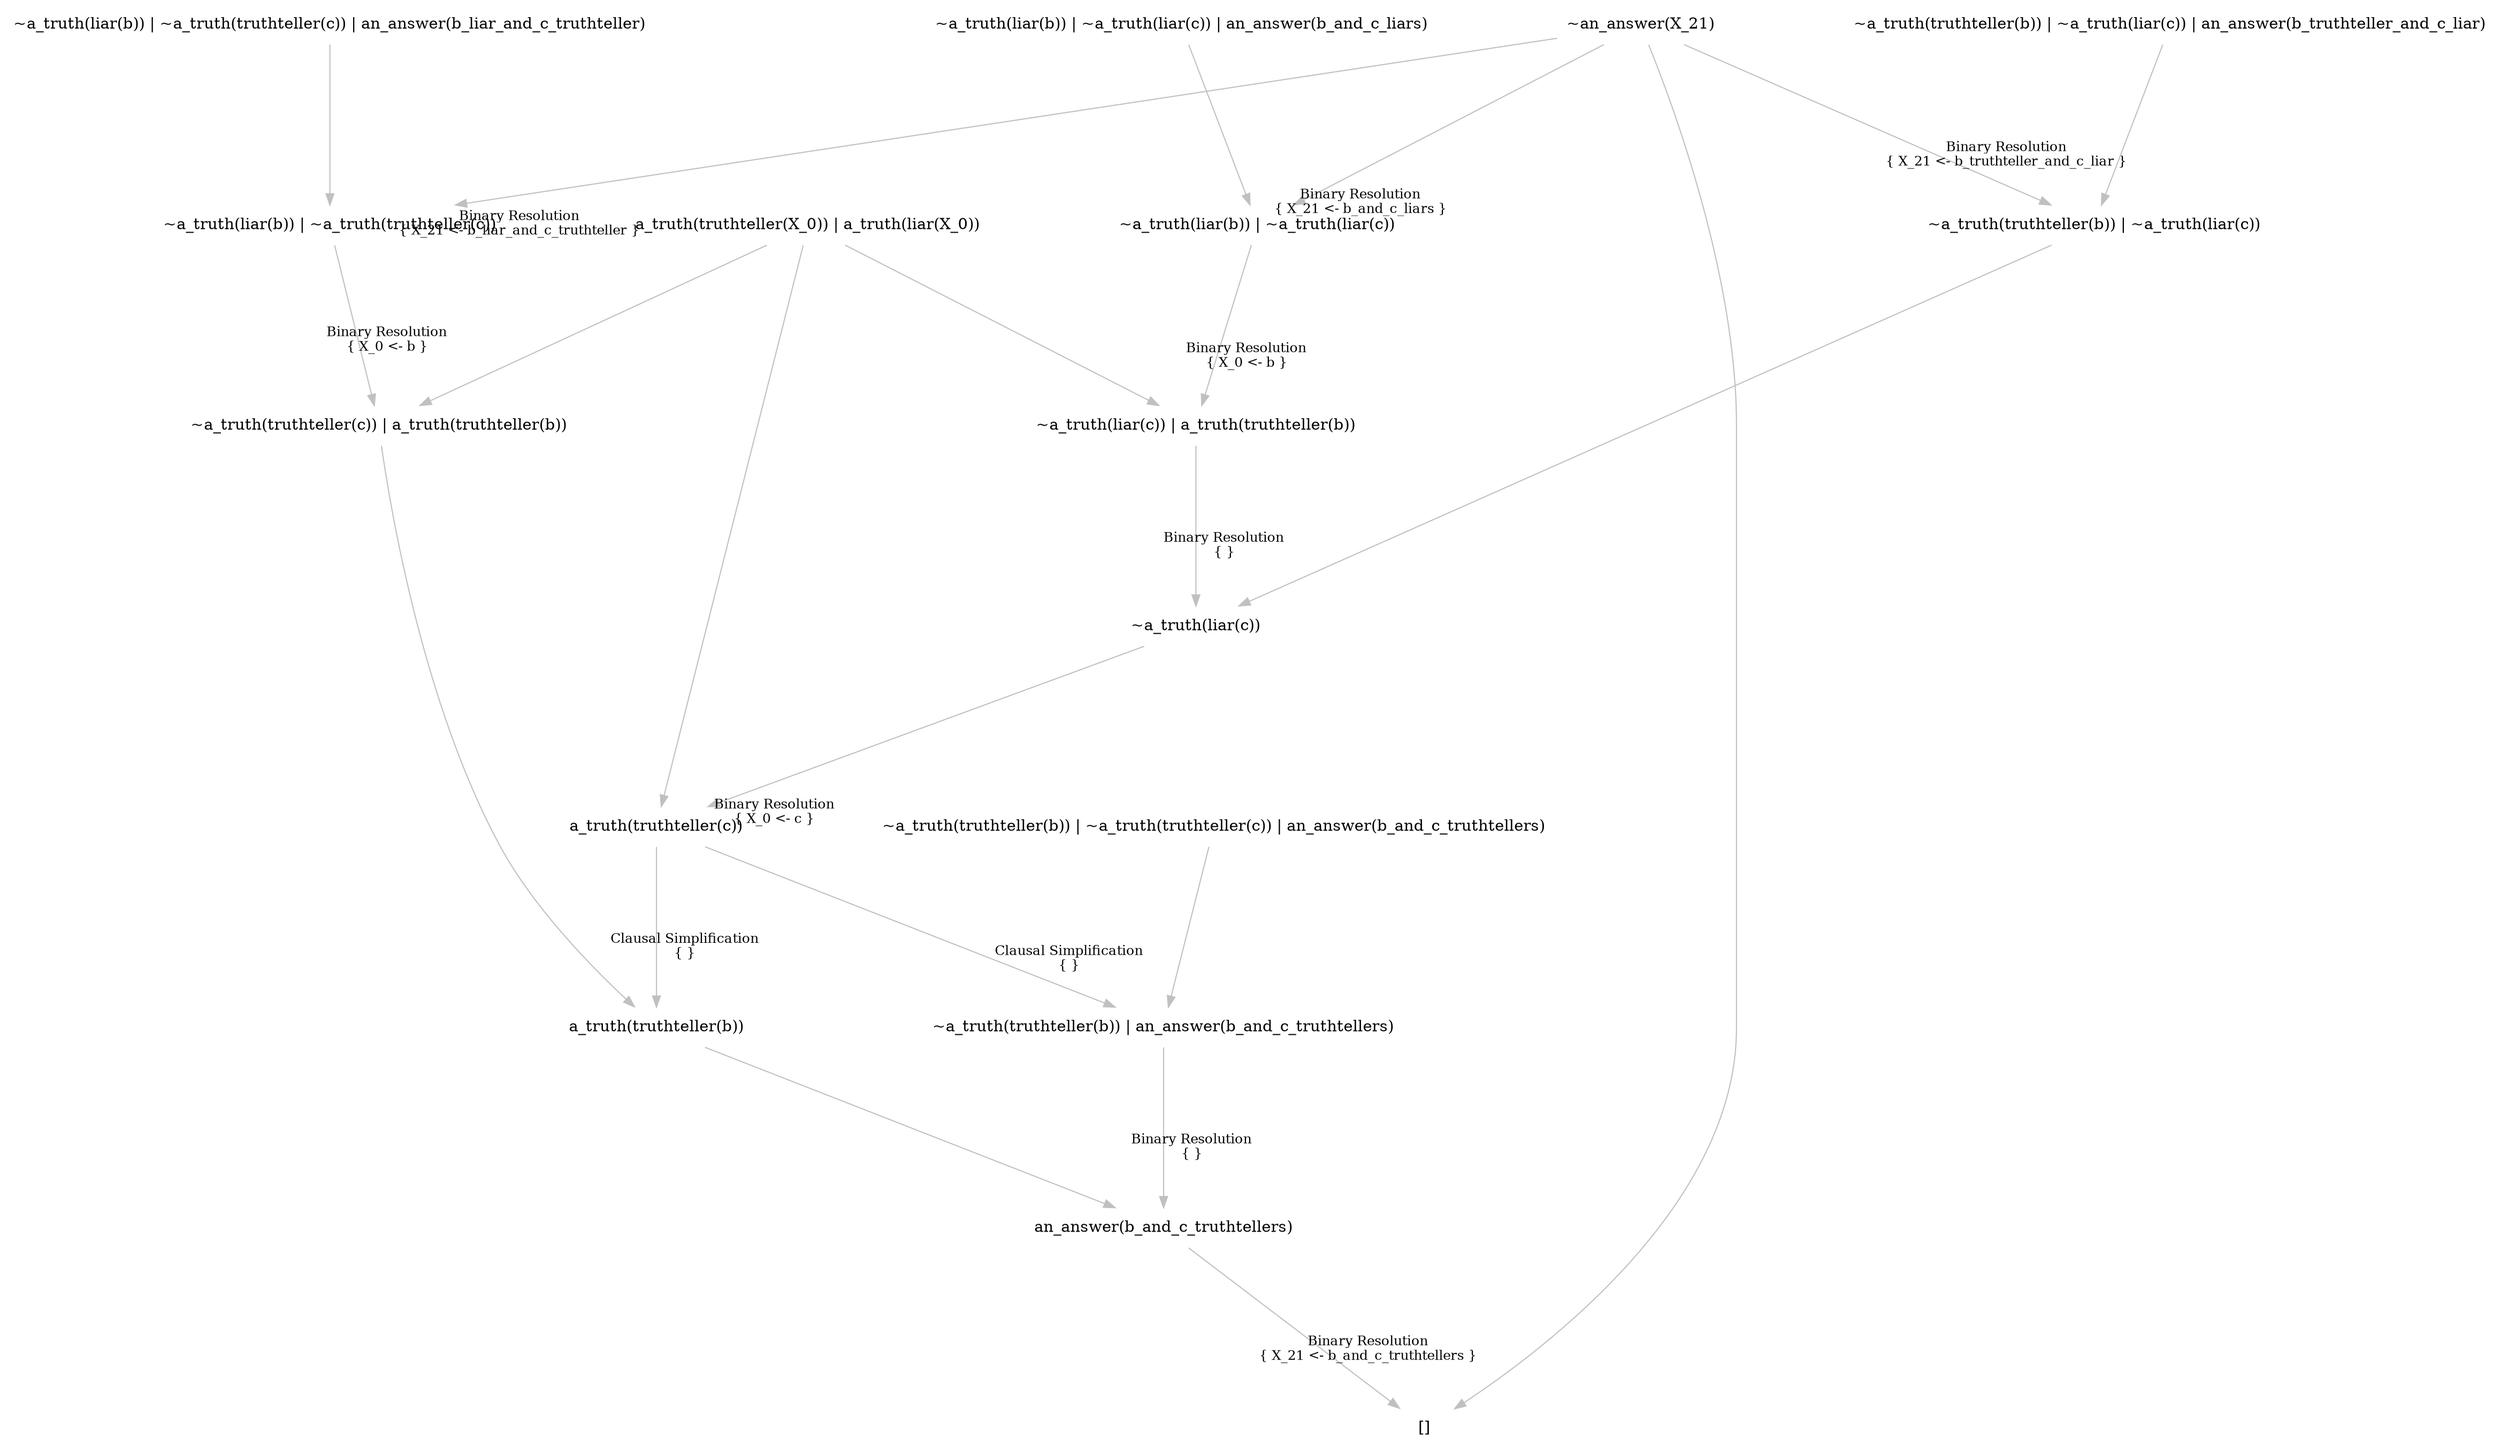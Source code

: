 digraph {
	nodesep="1.5"; ranksep=2;
	node [shape=plaintext];
	edge [color=gray];
	"an_answer(b_and_c_truthtellers)" -> "[]" [labelfontcolor=black,labelfontsize="12",headlabel="Binary Resolution\n{ X_21 <- b_and_c_truthtellers }",labeldistance="6"];
	"~a_truth(truthteller(b)) | an_answer(b_and_c_truthtellers)" -> "an_answer(b_and_c_truthtellers)" [labelfontcolor=black,labelfontsize="12",headlabel="Binary Resolution\n{ }",labeldistance="6"];
	"a_truth(truthteller(c))" -> "~a_truth(truthteller(b)) | an_answer(b_and_c_truthtellers)" [labelfontcolor=black,labelfontsize="12",headlabel="Clausal Simplification\n{ }",labeldistance="6"];
	"~a_truth(liar(c))" -> "a_truth(truthteller(c))" [labelfontcolor=black,labelfontsize="12",headlabel="Binary Resolution\n{ X_0 <- c }",labeldistance="6"];
	"~a_truth(liar(c)) | a_truth(truthteller(b))" -> "~a_truth(liar(c))" [labelfontcolor=black,labelfontsize="12",headlabel="Binary Resolution\n{ }",labeldistance="6"];
	"~a_truth(liar(b)) | ~a_truth(liar(c))" -> "~a_truth(liar(c)) | a_truth(truthteller(b))" [labelfontcolor=black,labelfontsize="12",headlabel="Binary Resolution\n{ X_0 <- b }",labeldistance="6"];
	"~an_answer(X_21)" -> "~a_truth(liar(b)) | ~a_truth(liar(c))" [labelfontcolor=black,labelfontsize="12",headlabel="Binary Resolution\n{ X_21 <- b_and_c_liars }",labeldistance="6"];
	"~a_truth(liar(b)) | ~a_truth(liar(c)) | an_answer(b_and_c_liars)" -> "~a_truth(liar(b)) | ~a_truth(liar(c))" ;
	"a_truth(truthteller(X_0)) | a_truth(liar(X_0))" -> "~a_truth(liar(c)) | a_truth(truthteller(b))" ;
	"~a_truth(truthteller(b)) | ~a_truth(liar(c))" -> "~a_truth(liar(c))" ;
	"~an_answer(X_21)" -> "~a_truth(truthteller(b)) | ~a_truth(liar(c))" [labelfontcolor=black,labelfontsize="12",headlabel="Binary Resolution\n{ X_21 <- b_truthteller_and_c_liar }",labeldistance="6"];
	"~a_truth(truthteller(b)) | ~a_truth(liar(c)) | an_answer(b_truthteller_and_c_liar)" -> "~a_truth(truthteller(b)) | ~a_truth(liar(c))" ;
	"a_truth(truthteller(X_0)) | a_truth(liar(X_0))" -> "a_truth(truthteller(c))" ;
	"~a_truth(truthteller(b)) | ~a_truth(truthteller(c)) | an_answer(b_and_c_truthtellers)" -> "~a_truth(truthteller(b)) | an_answer(b_and_c_truthtellers)" ;
	"a_truth(truthteller(b))" -> "an_answer(b_and_c_truthtellers)" ;
	"a_truth(truthteller(c))" -> "a_truth(truthteller(b))" [labelfontcolor=black,labelfontsize="12",headlabel="Clausal Simplification\n{ }",labeldistance="6"];
	"~a_truth(truthteller(c)) | a_truth(truthteller(b))" -> "a_truth(truthteller(b))" ;
	"~a_truth(liar(b)) | ~a_truth(truthteller(c))" -> "~a_truth(truthteller(c)) | a_truth(truthteller(b))" [labelfontcolor=black,labelfontsize="12",headlabel="Binary Resolution\n{ X_0 <- b }",labeldistance="6"];
	"~an_answer(X_21)" -> "~a_truth(liar(b)) | ~a_truth(truthteller(c))" [labelfontcolor=black,labelfontsize="12",headlabel="Binary Resolution\n{ X_21 <- b_liar_and_c_truthteller }",labeldistance="6"];
	"~a_truth(liar(b)) | ~a_truth(truthteller(c)) | an_answer(b_liar_and_c_truthteller)" -> "~a_truth(liar(b)) | ~a_truth(truthteller(c))" ;
	"a_truth(truthteller(X_0)) | a_truth(liar(X_0))" -> "~a_truth(truthteller(c)) | a_truth(truthteller(b))" ;
	"~an_answer(X_21)" -> "[]" ;
}

